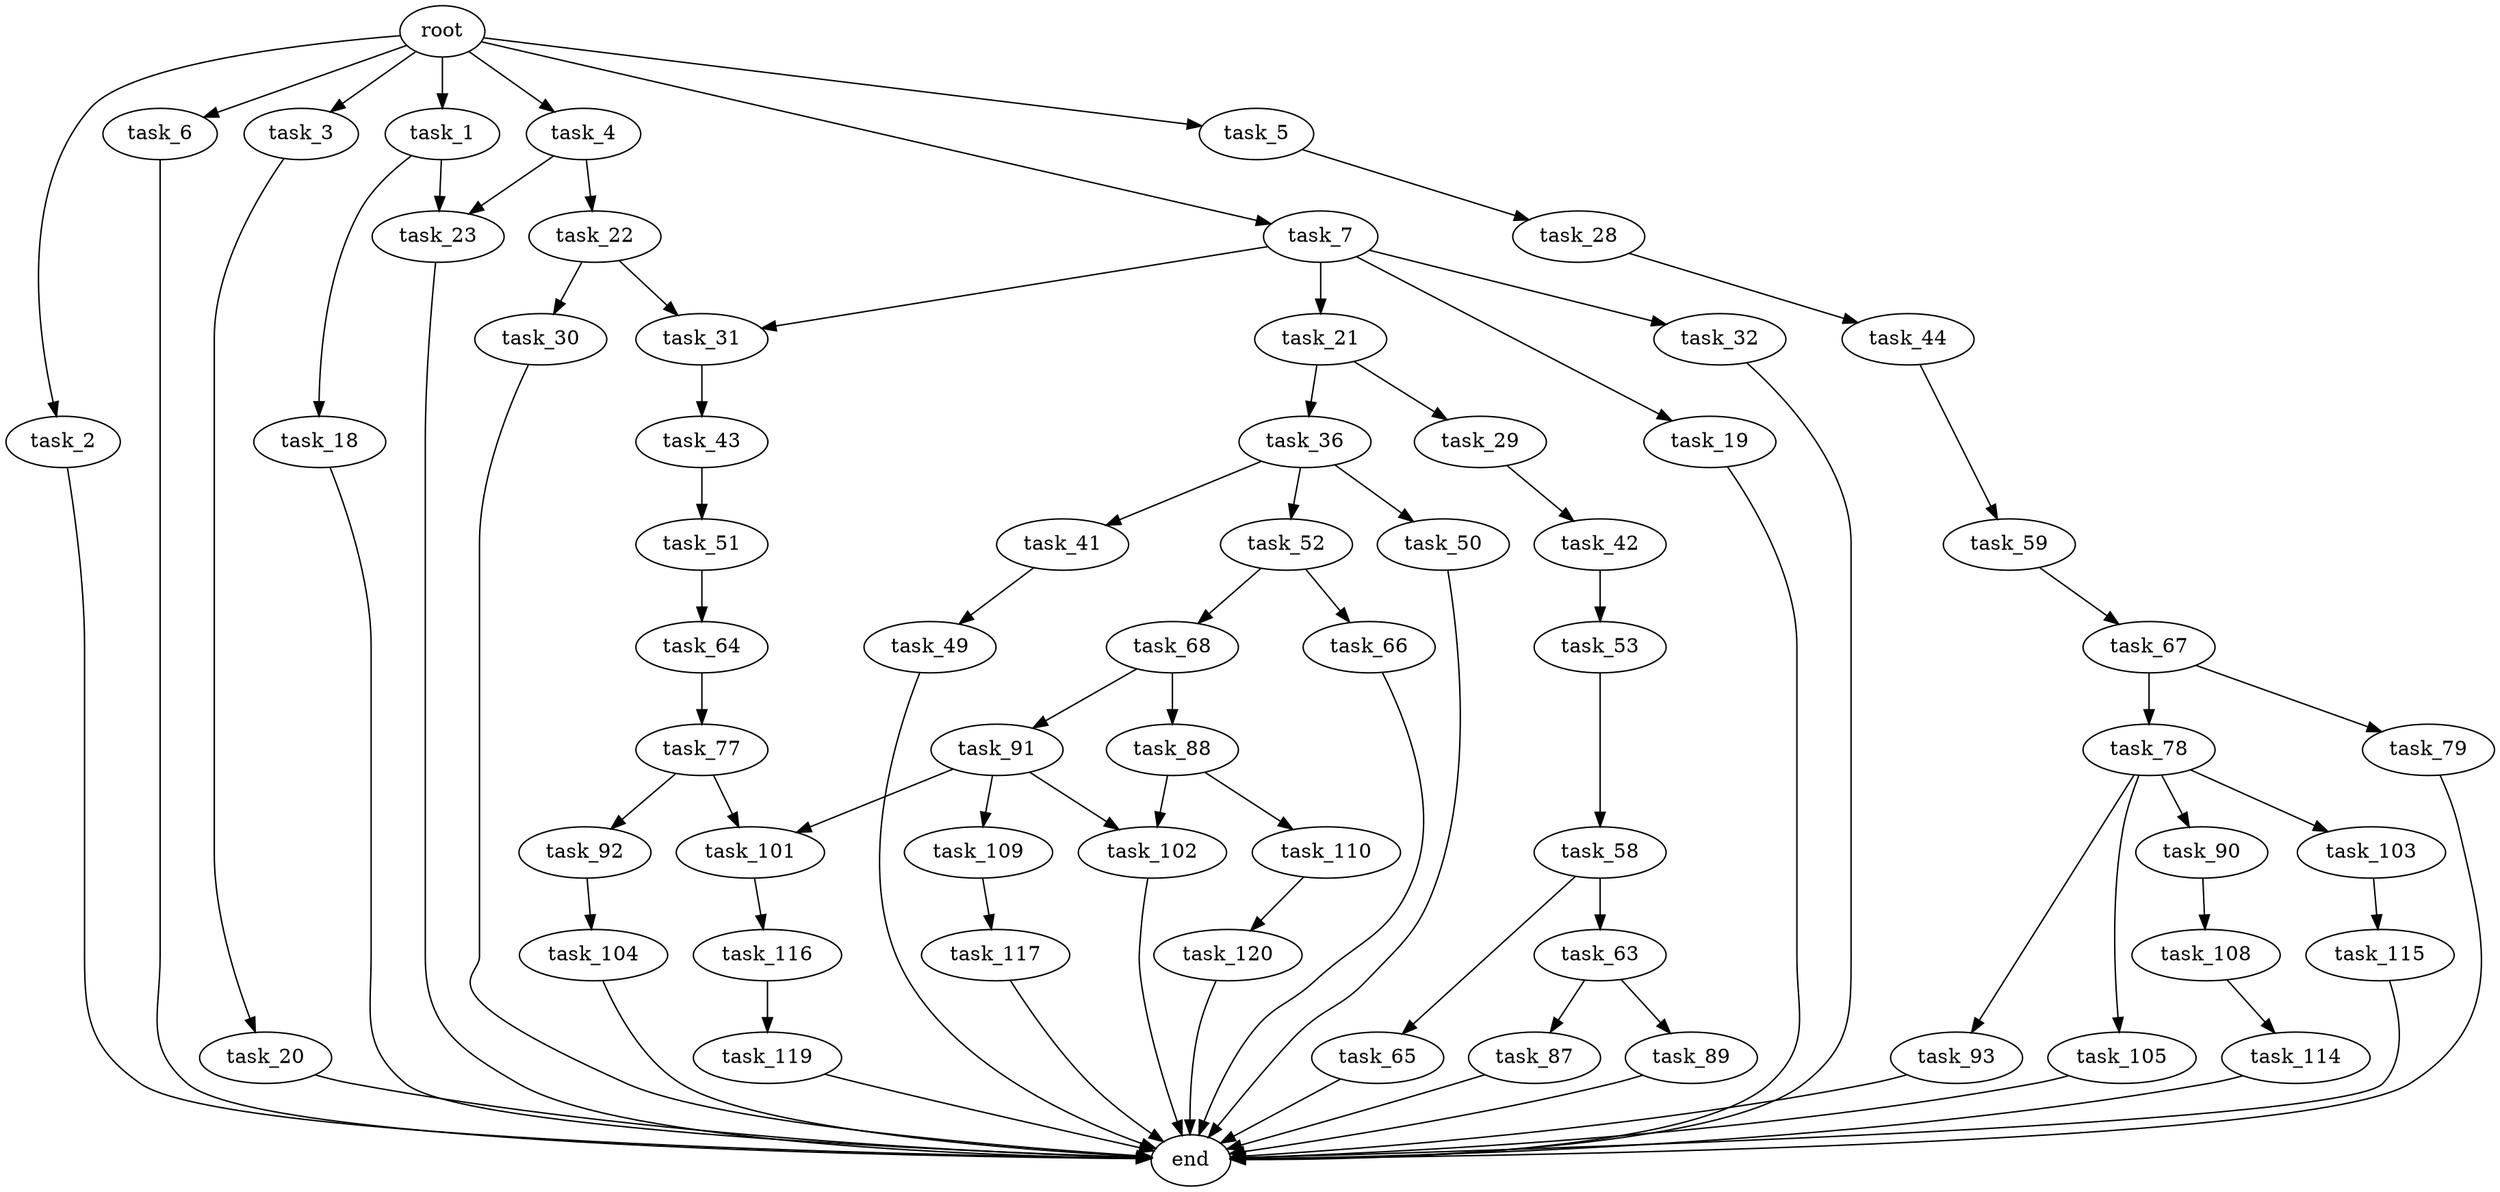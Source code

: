 digraph G {
  root [size="0.000000"];
  task_1 [size="8589934592.000000"];
  task_2 [size="346303312011.000000"];
  task_3 [size="68719476736.000000"];
  task_4 [size="9634805588.000000"];
  task_5 [size="917570799807.000000"];
  task_6 [size="782757789696.000000"];
  task_7 [size="549755813888.000000"];
  task_18 [size="765070165013.000000"];
  task_19 [size="782757789696.000000"];
  task_20 [size="10879848475.000000"];
  task_21 [size="6539519033.000000"];
  task_22 [size="1412311511295.000000"];
  task_23 [size="23447848327.000000"];
  task_28 [size="40326774499.000000"];
  task_29 [size="12549303884.000000"];
  task_30 [size="143123043518.000000"];
  task_31 [size="82373103896.000000"];
  task_32 [size="7622344687.000000"];
  task_36 [size="28991029248.000000"];
  task_41 [size="8589934592.000000"];
  task_42 [size="782757789696.000000"];
  task_43 [size="278046973153.000000"];
  task_44 [size="9681893733.000000"];
  task_49 [size="147216667277.000000"];
  task_50 [size="4082023678.000000"];
  task_51 [size="231928233984.000000"];
  task_52 [size="15413145094.000000"];
  task_53 [size="8589934592.000000"];
  task_58 [size="782757789696.000000"];
  task_59 [size="225530541902.000000"];
  task_63 [size="141310817014.000000"];
  task_64 [size="20223008426.000000"];
  task_65 [size="41370996386.000000"];
  task_66 [size="3402052787.000000"];
  task_67 [size="4350109217.000000"];
  task_68 [size="426578424537.000000"];
  task_77 [size="26249561032.000000"];
  task_78 [size="122459316564.000000"];
  task_79 [size="368293445632.000000"];
  task_87 [size="68719476736.000000"];
  task_88 [size="8296083296.000000"];
  task_89 [size="782757789696.000000"];
  task_90 [size="231928233984.000000"];
  task_91 [size="231928233984.000000"];
  task_92 [size="8763561176.000000"];
  task_93 [size="1841411403.000000"];
  task_101 [size="1748553872.000000"];
  task_102 [size="13176852502.000000"];
  task_103 [size="22015666207.000000"];
  task_104 [size="640302194749.000000"];
  task_105 [size="45378739517.000000"];
  task_108 [size="8589934592.000000"];
  task_109 [size="368293445632.000000"];
  task_110 [size="24094323379.000000"];
  task_114 [size="282910034133.000000"];
  task_115 [size="1073741824000.000000"];
  task_116 [size="95413235688.000000"];
  task_117 [size="19069751717.000000"];
  task_119 [size="68719476736.000000"];
  task_120 [size="28991029248.000000"];
  end [size="0.000000"];

  root -> task_1 [size="1.000000"];
  root -> task_2 [size="1.000000"];
  root -> task_3 [size="1.000000"];
  root -> task_4 [size="1.000000"];
  root -> task_5 [size="1.000000"];
  root -> task_6 [size="1.000000"];
  root -> task_7 [size="1.000000"];
  task_1 -> task_18 [size="33554432.000000"];
  task_1 -> task_23 [size="33554432.000000"];
  task_2 -> end [size="1.000000"];
  task_3 -> task_20 [size="134217728.000000"];
  task_4 -> task_22 [size="838860800.000000"];
  task_4 -> task_23 [size="838860800.000000"];
  task_5 -> task_28 [size="679477248.000000"];
  task_6 -> end [size="1.000000"];
  task_7 -> task_19 [size="536870912.000000"];
  task_7 -> task_21 [size="536870912.000000"];
  task_7 -> task_31 [size="536870912.000000"];
  task_7 -> task_32 [size="536870912.000000"];
  task_18 -> end [size="1.000000"];
  task_19 -> end [size="1.000000"];
  task_20 -> end [size="1.000000"];
  task_21 -> task_29 [size="134217728.000000"];
  task_21 -> task_36 [size="134217728.000000"];
  task_22 -> task_30 [size="838860800.000000"];
  task_22 -> task_31 [size="838860800.000000"];
  task_23 -> end [size="1.000000"];
  task_28 -> task_44 [size="679477248.000000"];
  task_29 -> task_42 [size="536870912.000000"];
  task_30 -> end [size="1.000000"];
  task_31 -> task_43 [size="75497472.000000"];
  task_32 -> end [size="1.000000"];
  task_36 -> task_41 [size="75497472.000000"];
  task_36 -> task_50 [size="75497472.000000"];
  task_36 -> task_52 [size="75497472.000000"];
  task_41 -> task_49 [size="33554432.000000"];
  task_42 -> task_53 [size="679477248.000000"];
  task_43 -> task_51 [size="838860800.000000"];
  task_44 -> task_59 [size="301989888.000000"];
  task_49 -> end [size="1.000000"];
  task_50 -> end [size="1.000000"];
  task_51 -> task_64 [size="301989888.000000"];
  task_52 -> task_66 [size="411041792.000000"];
  task_52 -> task_68 [size="411041792.000000"];
  task_53 -> task_58 [size="33554432.000000"];
  task_58 -> task_63 [size="679477248.000000"];
  task_58 -> task_65 [size="679477248.000000"];
  task_59 -> task_67 [size="301989888.000000"];
  task_63 -> task_87 [size="536870912.000000"];
  task_63 -> task_89 [size="536870912.000000"];
  task_64 -> task_77 [size="536870912.000000"];
  task_65 -> end [size="1.000000"];
  task_66 -> end [size="1.000000"];
  task_67 -> task_78 [size="75497472.000000"];
  task_67 -> task_79 [size="75497472.000000"];
  task_68 -> task_88 [size="301989888.000000"];
  task_68 -> task_91 [size="301989888.000000"];
  task_77 -> task_92 [size="33554432.000000"];
  task_77 -> task_101 [size="33554432.000000"];
  task_78 -> task_90 [size="411041792.000000"];
  task_78 -> task_93 [size="411041792.000000"];
  task_78 -> task_103 [size="411041792.000000"];
  task_78 -> task_105 [size="411041792.000000"];
  task_79 -> end [size="1.000000"];
  task_87 -> end [size="1.000000"];
  task_88 -> task_102 [size="134217728.000000"];
  task_88 -> task_110 [size="134217728.000000"];
  task_89 -> end [size="1.000000"];
  task_90 -> task_108 [size="301989888.000000"];
  task_91 -> task_101 [size="301989888.000000"];
  task_91 -> task_102 [size="301989888.000000"];
  task_91 -> task_109 [size="301989888.000000"];
  task_92 -> task_104 [size="209715200.000000"];
  task_93 -> end [size="1.000000"];
  task_101 -> task_116 [size="33554432.000000"];
  task_102 -> end [size="1.000000"];
  task_103 -> task_115 [size="33554432.000000"];
  task_104 -> end [size="1.000000"];
  task_105 -> end [size="1.000000"];
  task_108 -> task_114 [size="33554432.000000"];
  task_109 -> task_117 [size="411041792.000000"];
  task_110 -> task_120 [size="411041792.000000"];
  task_114 -> end [size="1.000000"];
  task_115 -> end [size="1.000000"];
  task_116 -> task_119 [size="75497472.000000"];
  task_117 -> end [size="1.000000"];
  task_119 -> end [size="1.000000"];
  task_120 -> end [size="1.000000"];
}
